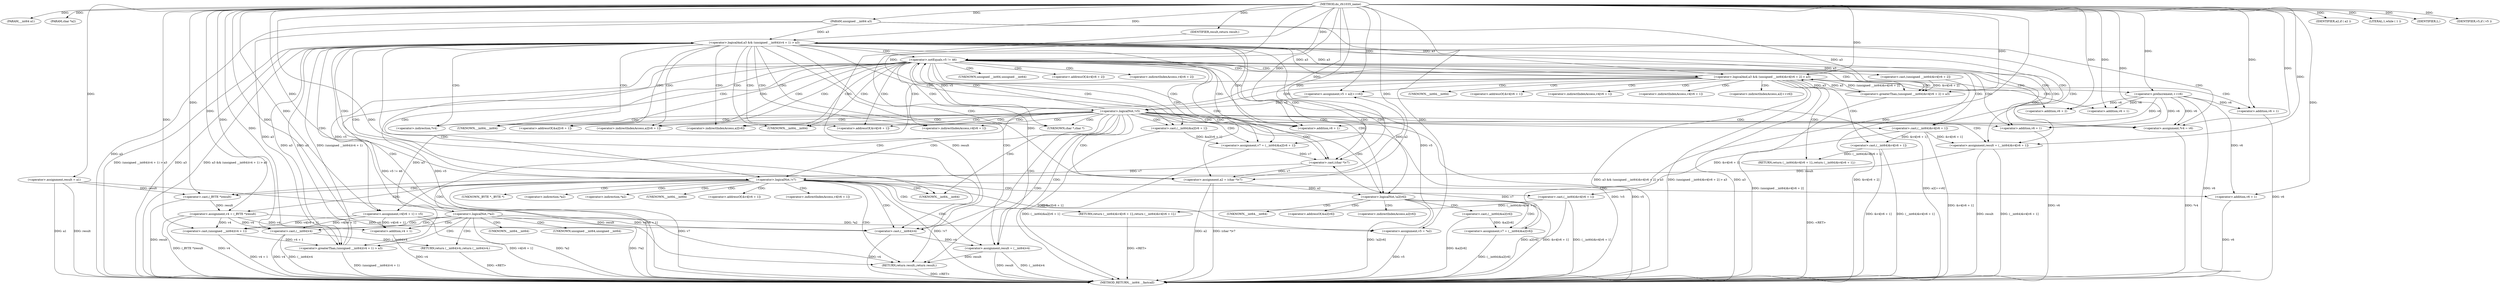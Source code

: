 digraph do_rfc1035_name {  
"1000106" [label = "(METHOD,do_rfc1035_name)" ]
"1000262" [label = "(METHOD_RETURN,__int64 __fastcall)" ]
"1000107" [label = "(PARAM,__int64 a1)" ]
"1000108" [label = "(PARAM,char *a2)" ]
"1000109" [label = "(PARAM,unsigned __int64 a3)" ]
"1000116" [label = "(<operator>.assignment,result = a1)" ]
"1000120" [label = "(IDENTIFIER,a2,if ( a2 ))" ]
"1000123" [label = "(LITERAL,1,while ( 1 ))" ]
"1000125" [label = "(<operator>.assignment,v4 = (_BYTE *)result)" ]
"1000127" [label = "(<operator>.cast,(_BYTE *)result)" ]
"1000130" [label = "(<operator>.assignment,v5 = *a2)" ]
"1000135" [label = "(<operator>.logicalNot,!*a2)" ]
"1000138" [label = "(RETURN,return (__int64)v4;,return (__int64)v4;)" ]
"1000139" [label = "(<operator>.cast,(__int64)v4)" ]
"1000143" [label = "(<operator>.logicalAnd,a3 && (unsigned __int64)(v4 + 1) > a3)" ]
"1000145" [label = "(<operator>.greaterThan,(unsigned __int64)(v4 + 1) > a3)" ]
"1000146" [label = "(<operator>.cast,(unsigned __int64)(v4 + 1))" ]
"1000148" [label = "(<operator>.addition,v4 + 1)" ]
"1000153" [label = "(IDENTIFIER,L,)" ]
"1000155" [label = "(IDENTIFIER,v5,if ( v5 ))" ]
"1000158" [label = "(<operator>.notEquals,v5 != 46)" ]
"1000163" [label = "(<operator>.logicalAnd,a3 && (unsigned __int64)&v4[v6 + 2] > a3)" ]
"1000165" [label = "(<operator>.greaterThan,(unsigned __int64)&v4[v6 + 2] > a3)" ]
"1000166" [label = "(<operator>.cast,(unsigned __int64)&v4[v6 + 2])" ]
"1000171" [label = "(<operator>.addition,v6 + 2)" ]
"1000175" [label = "(RETURN,return (__int64)&v4[v6 + 1];,return (__int64)&v4[v6 + 1];)" ]
"1000176" [label = "(<operator>.cast,(__int64)&v4[v6 + 1])" ]
"1000181" [label = "(<operator>.addition,v6 + 1)" ]
"1000184" [label = "(<operator>.assignment,v4[v6 + 1] = v5)" ]
"1000187" [label = "(<operator>.addition,v6 + 1)" ]
"1000191" [label = "(<operator>.assignment,v5 = a2[++v6])" ]
"1000195" [label = "(<operator>.preIncrement,++v6)" ]
"1000198" [label = "(<operator>.logicalNot,!v5)" ]
"1000201" [label = "(<operator>.assignment,*v4 = v6)" ]
"1000205" [label = "(<operator>.assignment,v7 = (__int64)&a2[v6 + 1])" ]
"1000207" [label = "(<operator>.cast,(__int64)&a2[v6 + 1])" ]
"1000212" [label = "(<operator>.addition,v6 + 1)" ]
"1000216" [label = "(<operator>.logicalNot,!a2[v6])" ]
"1000220" [label = "(<operator>.assignment,v7 = (__int64)&a2[v6])" ]
"1000222" [label = "(<operator>.cast,(__int64)&a2[v6])" ]
"1000228" [label = "(<operator>.assignment,result = (__int64)&v4[v6 + 1])" ]
"1000230" [label = "(<operator>.cast,(__int64)&v4[v6 + 1])" ]
"1000235" [label = "(<operator>.addition,v6 + 1)" ]
"1000238" [label = "(<operator>.assignment,a2 = (char *)v7)" ]
"1000240" [label = "(<operator>.cast,(char *)v7)" ]
"1000244" [label = "(<operator>.logicalNot,!v7)" ]
"1000246" [label = "(RETURN,return (__int64)&v4[v6 + 1];,return (__int64)&v4[v6 + 1];)" ]
"1000247" [label = "(<operator>.cast,(__int64)&v4[v6 + 1])" ]
"1000252" [label = "(<operator>.addition,v6 + 1)" ]
"1000255" [label = "(<operator>.assignment,result = (__int64)v4)" ]
"1000257" [label = "(<operator>.cast,(__int64)v4)" ]
"1000260" [label = "(RETURN,return result;,return result;)" ]
"1000261" [label = "(IDENTIFIER,result,return result;)" ]
"1000128" [label = "(UNKNOWN,_BYTE *,_BYTE *)" ]
"1000132" [label = "(<operator>.indirection,*a2)" ]
"1000136" [label = "(<operator>.indirection,*a2)" ]
"1000140" [label = "(UNKNOWN,__int64,__int64)" ]
"1000147" [label = "(UNKNOWN,unsigned __int64,unsigned __int64)" ]
"1000167" [label = "(UNKNOWN,unsigned __int64,unsigned __int64)" ]
"1000168" [label = "(<operator>.addressOf,&v4[v6 + 2])" ]
"1000169" [label = "(<operator>.indirectIndexAccess,v4[v6 + 2])" ]
"1000177" [label = "(UNKNOWN,__int64,__int64)" ]
"1000178" [label = "(<operator>.addressOf,&v4[v6 + 1])" ]
"1000179" [label = "(<operator>.indirectIndexAccess,v4[v6 + 1])" ]
"1000185" [label = "(<operator>.indirectIndexAccess,v4[v6 + 1])" ]
"1000193" [label = "(<operator>.indirectIndexAccess,a2[++v6])" ]
"1000202" [label = "(<operator>.indirection,*v4)" ]
"1000208" [label = "(UNKNOWN,__int64,__int64)" ]
"1000209" [label = "(<operator>.addressOf,&a2[v6 + 1])" ]
"1000210" [label = "(<operator>.indirectIndexAccess,a2[v6 + 1])" ]
"1000217" [label = "(<operator>.indirectIndexAccess,a2[v6])" ]
"1000223" [label = "(UNKNOWN,__int64,__int64)" ]
"1000224" [label = "(<operator>.addressOf,&a2[v6])" ]
"1000225" [label = "(<operator>.indirectIndexAccess,a2[v6])" ]
"1000231" [label = "(UNKNOWN,__int64,__int64)" ]
"1000232" [label = "(<operator>.addressOf,&v4[v6 + 1])" ]
"1000233" [label = "(<operator>.indirectIndexAccess,v4[v6 + 1])" ]
"1000241" [label = "(UNKNOWN,char *,char *)" ]
"1000248" [label = "(UNKNOWN,__int64,__int64)" ]
"1000249" [label = "(<operator>.addressOf,&v4[v6 + 1])" ]
"1000250" [label = "(<operator>.indirectIndexAccess,v4[v6 + 1])" ]
"1000258" [label = "(UNKNOWN,__int64,__int64)" ]
  "1000138" -> "1000262"  [ label = "DDG: <RET>"] 
  "1000228" -> "1000262"  [ label = "DDG: result"] 
  "1000198" -> "1000262"  [ label = "DDG: !v5"] 
  "1000143" -> "1000262"  [ label = "DDG: (unsigned __int64)(v4 + 1) > a3"] 
  "1000201" -> "1000262"  [ label = "DDG: *v4"] 
  "1000163" -> "1000262"  [ label = "DDG: a3"] 
  "1000143" -> "1000262"  [ label = "DDG: a3"] 
  "1000135" -> "1000262"  [ label = "DDG: *a2"] 
  "1000143" -> "1000262"  [ label = "DDG: a3 && (unsigned __int64)(v4 + 1) > a3"] 
  "1000116" -> "1000262"  [ label = "DDG: result"] 
  "1000198" -> "1000262"  [ label = "DDG: v5"] 
  "1000139" -> "1000262"  [ label = "DDG: (__int64)v4"] 
  "1000125" -> "1000262"  [ label = "DDG: (_BYTE *)result"] 
  "1000163" -> "1000262"  [ label = "DDG: a3 && (unsigned __int64)&v4[v6 + 2] > a3"] 
  "1000109" -> "1000262"  [ label = "DDG: a3"] 
  "1000238" -> "1000262"  [ label = "DDG: a2"] 
  "1000165" -> "1000262"  [ label = "DDG: (unsigned __int64)&v4[v6 + 2]"] 
  "1000244" -> "1000262"  [ label = "DDG: !v7"] 
  "1000257" -> "1000262"  [ label = "DDG: v4"] 
  "1000116" -> "1000262"  [ label = "DDG: a1"] 
  "1000216" -> "1000262"  [ label = "DDG: a2[v6]"] 
  "1000176" -> "1000262"  [ label = "DDG: &v4[v6 + 1]"] 
  "1000228" -> "1000262"  [ label = "DDG: (__int64)&v4[v6 + 1]"] 
  "1000255" -> "1000262"  [ label = "DDG: result"] 
  "1000222" -> "1000262"  [ label = "DDG: &a2[v6]"] 
  "1000148" -> "1000262"  [ label = "DDG: v4"] 
  "1000181" -> "1000262"  [ label = "DDG: v6"] 
  "1000146" -> "1000262"  [ label = "DDG: v4 + 1"] 
  "1000252" -> "1000262"  [ label = "DDG: v6"] 
  "1000235" -> "1000262"  [ label = "DDG: v6"] 
  "1000158" -> "1000262"  [ label = "DDG: v5 != 46"] 
  "1000247" -> "1000262"  [ label = "DDG: (__int64)&v4[v6 + 1]"] 
  "1000158" -> "1000262"  [ label = "DDG: v5"] 
  "1000230" -> "1000262"  [ label = "DDG: &v4[v6 + 1]"] 
  "1000184" -> "1000262"  [ label = "DDG: v4[v6 + 1]"] 
  "1000205" -> "1000262"  [ label = "DDG: (__int64)&a2[v6 + 1]"] 
  "1000220" -> "1000262"  [ label = "DDG: (__int64)&a2[v6]"] 
  "1000191" -> "1000262"  [ label = "DDG: a2[++v6]"] 
  "1000130" -> "1000262"  [ label = "DDG: v5"] 
  "1000247" -> "1000262"  [ label = "DDG: &v4[v6 + 1]"] 
  "1000207" -> "1000262"  [ label = "DDG: &a2[v6 + 1]"] 
  "1000255" -> "1000262"  [ label = "DDG: (__int64)v4"] 
  "1000135" -> "1000262"  [ label = "DDG: !*a2"] 
  "1000139" -> "1000262"  [ label = "DDG: v4"] 
  "1000125" -> "1000262"  [ label = "DDG: v4"] 
  "1000176" -> "1000262"  [ label = "DDG: (__int64)&v4[v6 + 1]"] 
  "1000195" -> "1000262"  [ label = "DDG: v6"] 
  "1000216" -> "1000262"  [ label = "DDG: !a2[v6]"] 
  "1000127" -> "1000262"  [ label = "DDG: result"] 
  "1000145" -> "1000262"  [ label = "DDG: (unsigned __int64)(v4 + 1)"] 
  "1000238" -> "1000262"  [ label = "DDG: (char *)v7"] 
  "1000244" -> "1000262"  [ label = "DDG: v7"] 
  "1000166" -> "1000262"  [ label = "DDG: &v4[v6 + 2]"] 
  "1000163" -> "1000262"  [ label = "DDG: (unsigned __int64)&v4[v6 + 2] > a3"] 
  "1000246" -> "1000262"  [ label = "DDG: <RET>"] 
  "1000175" -> "1000262"  [ label = "DDG: <RET>"] 
  "1000260" -> "1000262"  [ label = "DDG: <RET>"] 
  "1000106" -> "1000107"  [ label = "DDG: "] 
  "1000106" -> "1000108"  [ label = "DDG: "] 
  "1000106" -> "1000109"  [ label = "DDG: "] 
  "1000106" -> "1000116"  [ label = "DDG: "] 
  "1000106" -> "1000120"  [ label = "DDG: "] 
  "1000106" -> "1000123"  [ label = "DDG: "] 
  "1000127" -> "1000125"  [ label = "DDG: result"] 
  "1000106" -> "1000125"  [ label = "DDG: "] 
  "1000116" -> "1000127"  [ label = "DDG: result"] 
  "1000228" -> "1000127"  [ label = "DDG: result"] 
  "1000106" -> "1000127"  [ label = "DDG: "] 
  "1000135" -> "1000130"  [ label = "DDG: *a2"] 
  "1000106" -> "1000130"  [ label = "DDG: "] 
  "1000139" -> "1000138"  [ label = "DDG: (__int64)v4"] 
  "1000184" -> "1000139"  [ label = "DDG: v4[v6 + 1]"] 
  "1000125" -> "1000139"  [ label = "DDG: v4"] 
  "1000106" -> "1000139"  [ label = "DDG: "] 
  "1000163" -> "1000143"  [ label = "DDG: a3"] 
  "1000145" -> "1000143"  [ label = "DDG: a3"] 
  "1000109" -> "1000143"  [ label = "DDG: a3"] 
  "1000106" -> "1000143"  [ label = "DDG: "] 
  "1000145" -> "1000143"  [ label = "DDG: (unsigned __int64)(v4 + 1)"] 
  "1000146" -> "1000145"  [ label = "DDG: v4 + 1"] 
  "1000184" -> "1000146"  [ label = "DDG: v4[v6 + 1]"] 
  "1000125" -> "1000146"  [ label = "DDG: v4"] 
  "1000106" -> "1000146"  [ label = "DDG: "] 
  "1000184" -> "1000148"  [ label = "DDG: v4[v6 + 1]"] 
  "1000125" -> "1000148"  [ label = "DDG: v4"] 
  "1000106" -> "1000148"  [ label = "DDG: "] 
  "1000163" -> "1000145"  [ label = "DDG: a3"] 
  "1000143" -> "1000145"  [ label = "DDG: a3"] 
  "1000109" -> "1000145"  [ label = "DDG: a3"] 
  "1000106" -> "1000145"  [ label = "DDG: "] 
  "1000106" -> "1000153"  [ label = "DDG: "] 
  "1000106" -> "1000155"  [ label = "DDG: "] 
  "1000198" -> "1000158"  [ label = "DDG: v5"] 
  "1000130" -> "1000158"  [ label = "DDG: v5"] 
  "1000106" -> "1000158"  [ label = "DDG: "] 
  "1000143" -> "1000163"  [ label = "DDG: a3"] 
  "1000165" -> "1000163"  [ label = "DDG: a3"] 
  "1000109" -> "1000163"  [ label = "DDG: a3"] 
  "1000106" -> "1000163"  [ label = "DDG: "] 
  "1000165" -> "1000163"  [ label = "DDG: (unsigned __int64)&v4[v6 + 2]"] 
  "1000166" -> "1000165"  [ label = "DDG: &v4[v6 + 2]"] 
  "1000195" -> "1000171"  [ label = "DDG: v6"] 
  "1000106" -> "1000171"  [ label = "DDG: "] 
  "1000163" -> "1000165"  [ label = "DDG: a3"] 
  "1000143" -> "1000165"  [ label = "DDG: a3"] 
  "1000109" -> "1000165"  [ label = "DDG: a3"] 
  "1000106" -> "1000165"  [ label = "DDG: "] 
  "1000176" -> "1000175"  [ label = "DDG: (__int64)&v4[v6 + 1]"] 
  "1000230" -> "1000176"  [ label = "DDG: &v4[v6 + 1]"] 
  "1000195" -> "1000181"  [ label = "DDG: v6"] 
  "1000106" -> "1000181"  [ label = "DDG: "] 
  "1000158" -> "1000184"  [ label = "DDG: v5"] 
  "1000106" -> "1000184"  [ label = "DDG: "] 
  "1000195" -> "1000187"  [ label = "DDG: v6"] 
  "1000106" -> "1000187"  [ label = "DDG: "] 
  "1000238" -> "1000191"  [ label = "DDG: a2"] 
  "1000106" -> "1000191"  [ label = "DDG: "] 
  "1000106" -> "1000195"  [ label = "DDG: "] 
  "1000191" -> "1000198"  [ label = "DDG: v5"] 
  "1000106" -> "1000198"  [ label = "DDG: "] 
  "1000195" -> "1000201"  [ label = "DDG: v6"] 
  "1000106" -> "1000201"  [ label = "DDG: "] 
  "1000207" -> "1000205"  [ label = "DDG: &a2[v6 + 1]"] 
  "1000106" -> "1000205"  [ label = "DDG: "] 
  "1000106" -> "1000212"  [ label = "DDG: "] 
  "1000195" -> "1000212"  [ label = "DDG: v6"] 
  "1000238" -> "1000216"  [ label = "DDG: a2"] 
  "1000222" -> "1000220"  [ label = "DDG: &a2[v6]"] 
  "1000106" -> "1000220"  [ label = "DDG: "] 
  "1000230" -> "1000228"  [ label = "DDG: &v4[v6 + 1]"] 
  "1000106" -> "1000228"  [ label = "DDG: "] 
  "1000106" -> "1000235"  [ label = "DDG: "] 
  "1000195" -> "1000235"  [ label = "DDG: v6"] 
  "1000240" -> "1000238"  [ label = "DDG: v7"] 
  "1000106" -> "1000238"  [ label = "DDG: "] 
  "1000220" -> "1000240"  [ label = "DDG: v7"] 
  "1000205" -> "1000240"  [ label = "DDG: v7"] 
  "1000106" -> "1000240"  [ label = "DDG: "] 
  "1000240" -> "1000244"  [ label = "DDG: v7"] 
  "1000106" -> "1000244"  [ label = "DDG: "] 
  "1000247" -> "1000246"  [ label = "DDG: (__int64)&v4[v6 + 1]"] 
  "1000230" -> "1000247"  [ label = "DDG: &v4[v6 + 1]"] 
  "1000106" -> "1000252"  [ label = "DDG: "] 
  "1000195" -> "1000252"  [ label = "DDG: v6"] 
  "1000257" -> "1000255"  [ label = "DDG: v4"] 
  "1000106" -> "1000255"  [ label = "DDG: "] 
  "1000184" -> "1000257"  [ label = "DDG: v4[v6 + 1]"] 
  "1000125" -> "1000257"  [ label = "DDG: v4"] 
  "1000106" -> "1000257"  [ label = "DDG: "] 
  "1000261" -> "1000260"  [ label = "DDG: result"] 
  "1000116" -> "1000260"  [ label = "DDG: result"] 
  "1000255" -> "1000260"  [ label = "DDG: result"] 
  "1000106" -> "1000261"  [ label = "DDG: "] 
  "1000135" -> "1000143"  [ label = "CDG: "] 
  "1000135" -> "1000140"  [ label = "CDG: "] 
  "1000135" -> "1000139"  [ label = "CDG: "] 
  "1000135" -> "1000138"  [ label = "CDG: "] 
  "1000135" -> "1000148"  [ label = "CDG: "] 
  "1000135" -> "1000147"  [ label = "CDG: "] 
  "1000135" -> "1000146"  [ label = "CDG: "] 
  "1000135" -> "1000145"  [ label = "CDG: "] 
  "1000143" -> "1000255"  [ label = "CDG: "] 
  "1000143" -> "1000260"  [ label = "CDG: "] 
  "1000143" -> "1000258"  [ label = "CDG: "] 
  "1000143" -> "1000257"  [ label = "CDG: "] 
  "1000143" -> "1000208"  [ label = "CDG: "] 
  "1000143" -> "1000207"  [ label = "CDG: "] 
  "1000143" -> "1000205"  [ label = "CDG: "] 
  "1000143" -> "1000202"  [ label = "CDG: "] 
  "1000143" -> "1000201"  [ label = "CDG: "] 
  "1000143" -> "1000217"  [ label = "CDG: "] 
  "1000143" -> "1000216"  [ label = "CDG: "] 
  "1000143" -> "1000212"  [ label = "CDG: "] 
  "1000143" -> "1000210"  [ label = "CDG: "] 
  "1000143" -> "1000209"  [ label = "CDG: "] 
  "1000143" -> "1000240"  [ label = "CDG: "] 
  "1000143" -> "1000238"  [ label = "CDG: "] 
  "1000143" -> "1000235"  [ label = "CDG: "] 
  "1000143" -> "1000233"  [ label = "CDG: "] 
  "1000143" -> "1000232"  [ label = "CDG: "] 
  "1000143" -> "1000231"  [ label = "CDG: "] 
  "1000143" -> "1000230"  [ label = "CDG: "] 
  "1000143" -> "1000228"  [ label = "CDG: "] 
  "1000143" -> "1000244"  [ label = "CDG: "] 
  "1000143" -> "1000241"  [ label = "CDG: "] 
  "1000143" -> "1000158"  [ label = "CDG: "] 
  "1000158" -> "1000163"  [ label = "CDG: "] 
  "1000158" -> "1000208"  [ label = "CDG: "] 
  "1000158" -> "1000207"  [ label = "CDG: "] 
  "1000158" -> "1000205"  [ label = "CDG: "] 
  "1000158" -> "1000202"  [ label = "CDG: "] 
  "1000158" -> "1000201"  [ label = "CDG: "] 
  "1000158" -> "1000217"  [ label = "CDG: "] 
  "1000158" -> "1000216"  [ label = "CDG: "] 
  "1000158" -> "1000212"  [ label = "CDG: "] 
  "1000158" -> "1000210"  [ label = "CDG: "] 
  "1000158" -> "1000209"  [ label = "CDG: "] 
  "1000158" -> "1000240"  [ label = "CDG: "] 
  "1000158" -> "1000238"  [ label = "CDG: "] 
  "1000158" -> "1000235"  [ label = "CDG: "] 
  "1000158" -> "1000233"  [ label = "CDG: "] 
  "1000158" -> "1000232"  [ label = "CDG: "] 
  "1000158" -> "1000231"  [ label = "CDG: "] 
  "1000158" -> "1000230"  [ label = "CDG: "] 
  "1000158" -> "1000228"  [ label = "CDG: "] 
  "1000158" -> "1000244"  [ label = "CDG: "] 
  "1000158" -> "1000241"  [ label = "CDG: "] 
  "1000158" -> "1000171"  [ label = "CDG: "] 
  "1000158" -> "1000169"  [ label = "CDG: "] 
  "1000158" -> "1000168"  [ label = "CDG: "] 
  "1000158" -> "1000167"  [ label = "CDG: "] 
  "1000158" -> "1000166"  [ label = "CDG: "] 
  "1000158" -> "1000165"  [ label = "CDG: "] 
  "1000163" -> "1000176"  [ label = "CDG: "] 
  "1000163" -> "1000175"  [ label = "CDG: "] 
  "1000163" -> "1000191"  [ label = "CDG: "] 
  "1000163" -> "1000187"  [ label = "CDG: "] 
  "1000163" -> "1000185"  [ label = "CDG: "] 
  "1000163" -> "1000184"  [ label = "CDG: "] 
  "1000163" -> "1000181"  [ label = "CDG: "] 
  "1000163" -> "1000179"  [ label = "CDG: "] 
  "1000163" -> "1000178"  [ label = "CDG: "] 
  "1000163" -> "1000177"  [ label = "CDG: "] 
  "1000163" -> "1000198"  [ label = "CDG: "] 
  "1000163" -> "1000195"  [ label = "CDG: "] 
  "1000163" -> "1000193"  [ label = "CDG: "] 
  "1000198" -> "1000158"  [ label = "CDG: "] 
  "1000198" -> "1000208"  [ label = "CDG: "] 
  "1000198" -> "1000207"  [ label = "CDG: "] 
  "1000198" -> "1000205"  [ label = "CDG: "] 
  "1000198" -> "1000202"  [ label = "CDG: "] 
  "1000198" -> "1000201"  [ label = "CDG: "] 
  "1000198" -> "1000217"  [ label = "CDG: "] 
  "1000198" -> "1000216"  [ label = "CDG: "] 
  "1000198" -> "1000212"  [ label = "CDG: "] 
  "1000198" -> "1000210"  [ label = "CDG: "] 
  "1000198" -> "1000209"  [ label = "CDG: "] 
  "1000198" -> "1000240"  [ label = "CDG: "] 
  "1000198" -> "1000238"  [ label = "CDG: "] 
  "1000198" -> "1000235"  [ label = "CDG: "] 
  "1000198" -> "1000233"  [ label = "CDG: "] 
  "1000198" -> "1000232"  [ label = "CDG: "] 
  "1000198" -> "1000231"  [ label = "CDG: "] 
  "1000198" -> "1000230"  [ label = "CDG: "] 
  "1000198" -> "1000228"  [ label = "CDG: "] 
  "1000198" -> "1000255"  [ label = "CDG: "] 
  "1000198" -> "1000244"  [ label = "CDG: "] 
  "1000198" -> "1000241"  [ label = "CDG: "] 
  "1000198" -> "1000260"  [ label = "CDG: "] 
  "1000198" -> "1000258"  [ label = "CDG: "] 
  "1000198" -> "1000257"  [ label = "CDG: "] 
  "1000216" -> "1000224"  [ label = "CDG: "] 
  "1000216" -> "1000223"  [ label = "CDG: "] 
  "1000216" -> "1000222"  [ label = "CDG: "] 
  "1000216" -> "1000220"  [ label = "CDG: "] 
  "1000216" -> "1000225"  [ label = "CDG: "] 
  "1000244" -> "1000252"  [ label = "CDG: "] 
  "1000244" -> "1000250"  [ label = "CDG: "] 
  "1000244" -> "1000249"  [ label = "CDG: "] 
  "1000244" -> "1000248"  [ label = "CDG: "] 
  "1000244" -> "1000247"  [ label = "CDG: "] 
  "1000244" -> "1000246"  [ label = "CDG: "] 
  "1000244" -> "1000255"  [ label = "CDG: "] 
  "1000244" -> "1000260"  [ label = "CDG: "] 
  "1000244" -> "1000258"  [ label = "CDG: "] 
  "1000244" -> "1000257"  [ label = "CDG: "] 
  "1000244" -> "1000128"  [ label = "CDG: "] 
  "1000244" -> "1000127"  [ label = "CDG: "] 
  "1000244" -> "1000125"  [ label = "CDG: "] 
  "1000244" -> "1000136"  [ label = "CDG: "] 
  "1000244" -> "1000135"  [ label = "CDG: "] 
  "1000244" -> "1000132"  [ label = "CDG: "] 
  "1000244" -> "1000130"  [ label = "CDG: "] 
}
